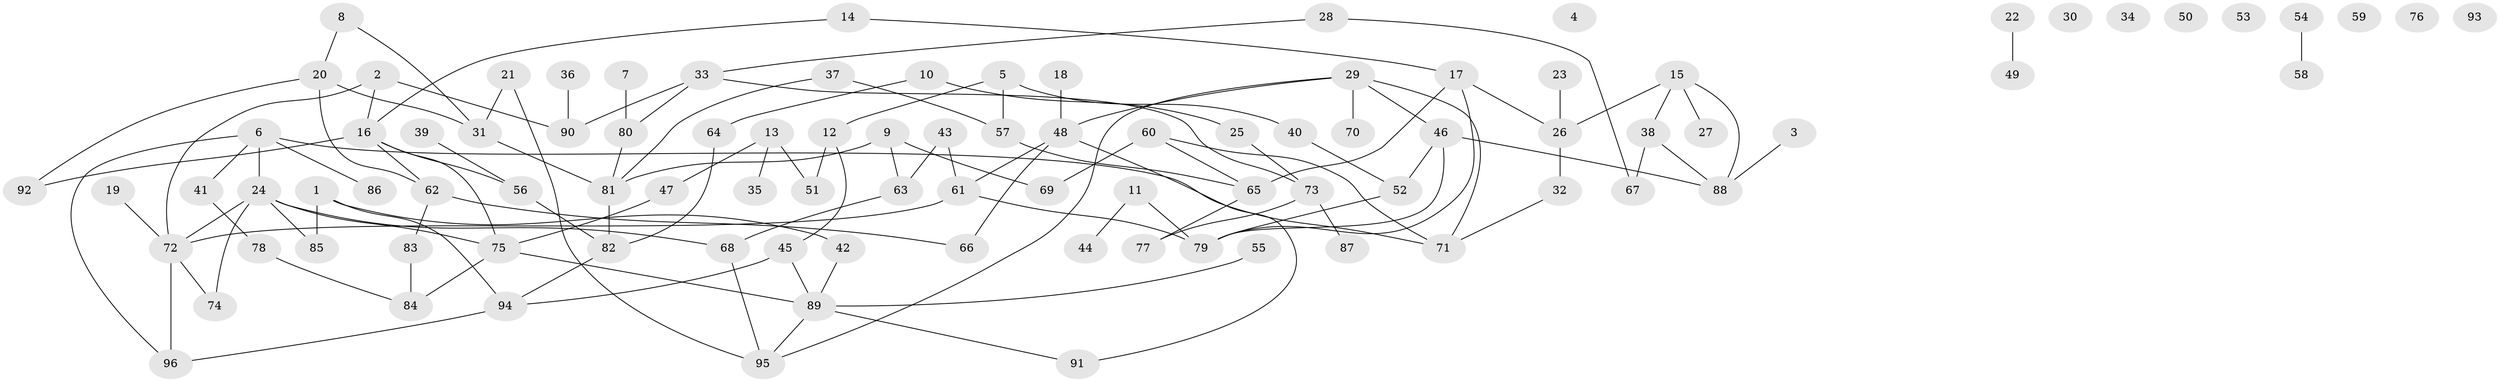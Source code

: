 // coarse degree distribution, {1: 0.25, 0: 0.16666666666666666, 2: 0.2708333333333333, 3: 0.020833333333333332, 4: 0.14583333333333334, 5: 0.10416666666666667, 9: 0.020833333333333332, 7: 0.020833333333333332}
// Generated by graph-tools (version 1.1) at 2025/43/03/04/25 21:43:45]
// undirected, 96 vertices, 121 edges
graph export_dot {
graph [start="1"]
  node [color=gray90,style=filled];
  1;
  2;
  3;
  4;
  5;
  6;
  7;
  8;
  9;
  10;
  11;
  12;
  13;
  14;
  15;
  16;
  17;
  18;
  19;
  20;
  21;
  22;
  23;
  24;
  25;
  26;
  27;
  28;
  29;
  30;
  31;
  32;
  33;
  34;
  35;
  36;
  37;
  38;
  39;
  40;
  41;
  42;
  43;
  44;
  45;
  46;
  47;
  48;
  49;
  50;
  51;
  52;
  53;
  54;
  55;
  56;
  57;
  58;
  59;
  60;
  61;
  62;
  63;
  64;
  65;
  66;
  67;
  68;
  69;
  70;
  71;
  72;
  73;
  74;
  75;
  76;
  77;
  78;
  79;
  80;
  81;
  82;
  83;
  84;
  85;
  86;
  87;
  88;
  89;
  90;
  91;
  92;
  93;
  94;
  95;
  96;
  1 -- 42;
  1 -- 85;
  1 -- 94;
  2 -- 16;
  2 -- 72;
  2 -- 90;
  3 -- 88;
  5 -- 12;
  5 -- 40;
  5 -- 57;
  6 -- 24;
  6 -- 41;
  6 -- 71;
  6 -- 86;
  6 -- 96;
  7 -- 80;
  8 -- 20;
  8 -- 31;
  9 -- 63;
  9 -- 69;
  9 -- 81;
  10 -- 25;
  10 -- 64;
  11 -- 44;
  11 -- 79;
  12 -- 45;
  12 -- 51;
  13 -- 35;
  13 -- 47;
  13 -- 51;
  14 -- 16;
  14 -- 17;
  15 -- 26;
  15 -- 27;
  15 -- 38;
  15 -- 88;
  16 -- 56;
  16 -- 62;
  16 -- 75;
  16 -- 92;
  17 -- 26;
  17 -- 65;
  17 -- 79;
  18 -- 48;
  19 -- 72;
  20 -- 31;
  20 -- 62;
  20 -- 92;
  21 -- 31;
  21 -- 95;
  22 -- 49;
  23 -- 26;
  24 -- 68;
  24 -- 72;
  24 -- 74;
  24 -- 75;
  24 -- 85;
  25 -- 73;
  26 -- 32;
  28 -- 33;
  28 -- 67;
  29 -- 46;
  29 -- 48;
  29 -- 70;
  29 -- 71;
  29 -- 95;
  31 -- 81;
  32 -- 71;
  33 -- 73;
  33 -- 80;
  33 -- 90;
  36 -- 90;
  37 -- 57;
  37 -- 81;
  38 -- 67;
  38 -- 88;
  39 -- 56;
  40 -- 52;
  41 -- 78;
  42 -- 89;
  43 -- 61;
  43 -- 63;
  45 -- 89;
  45 -- 94;
  46 -- 52;
  46 -- 79;
  46 -- 88;
  47 -- 75;
  48 -- 61;
  48 -- 66;
  48 -- 91;
  52 -- 79;
  54 -- 58;
  55 -- 89;
  56 -- 82;
  57 -- 65;
  60 -- 65;
  60 -- 69;
  60 -- 71;
  61 -- 72;
  61 -- 79;
  62 -- 66;
  62 -- 83;
  63 -- 68;
  64 -- 82;
  65 -- 77;
  68 -- 95;
  72 -- 74;
  72 -- 96;
  73 -- 77;
  73 -- 87;
  75 -- 84;
  75 -- 89;
  78 -- 84;
  80 -- 81;
  81 -- 82;
  82 -- 94;
  83 -- 84;
  89 -- 91;
  89 -- 95;
  94 -- 96;
}
